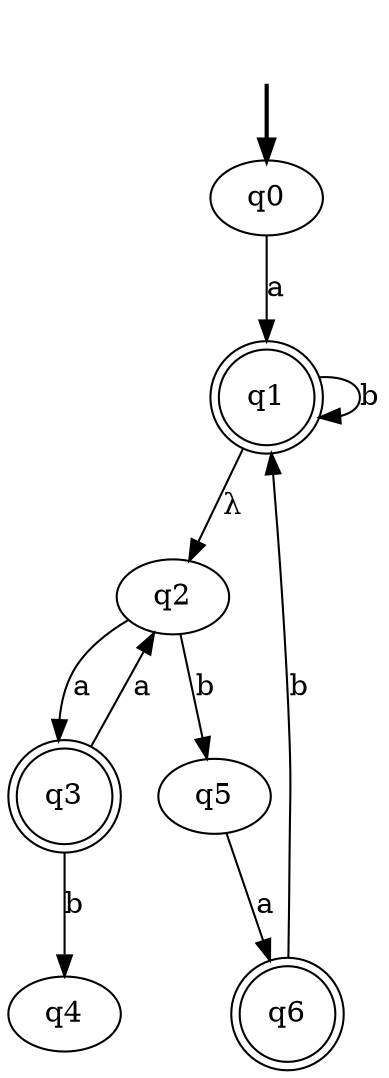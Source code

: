 digraph {
	fake0 [style=invisible]
	q4
	q5
	q3 [shape=doublecircle]
	q2
	q1 [shape=doublecircle]
	q6 [shape=doublecircle]
	q0 [root=true]
	fake0 -> q0 [style=bold]
	q0 -> q1 [label=a]
	q1 -> q1 [label=b]
	q1 -> q2 [label="λ"]
	q2 -> q3 [label=a]
	q2 -> q5 [label=b]
	q3 -> q2 [label=a]
	q3 -> q4 [label=b]
	q5 -> q6 [label=a]
	q6 -> q1 [label=b]
}
